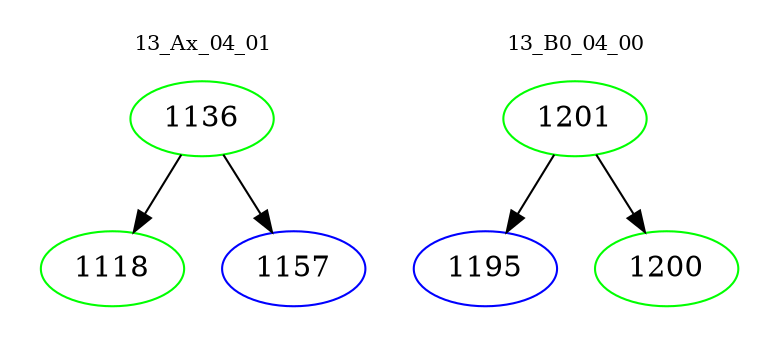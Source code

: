digraph{
subgraph cluster_0 {
color = white
label = "13_Ax_04_01";
fontsize=10;
T0_1136 [label="1136", color="green"]
T0_1136 -> T0_1118 [color="black"]
T0_1118 [label="1118", color="green"]
T0_1136 -> T0_1157 [color="black"]
T0_1157 [label="1157", color="blue"]
}
subgraph cluster_1 {
color = white
label = "13_B0_04_00";
fontsize=10;
T1_1201 [label="1201", color="green"]
T1_1201 -> T1_1195 [color="black"]
T1_1195 [label="1195", color="blue"]
T1_1201 -> T1_1200 [color="black"]
T1_1200 [label="1200", color="green"]
}
}

